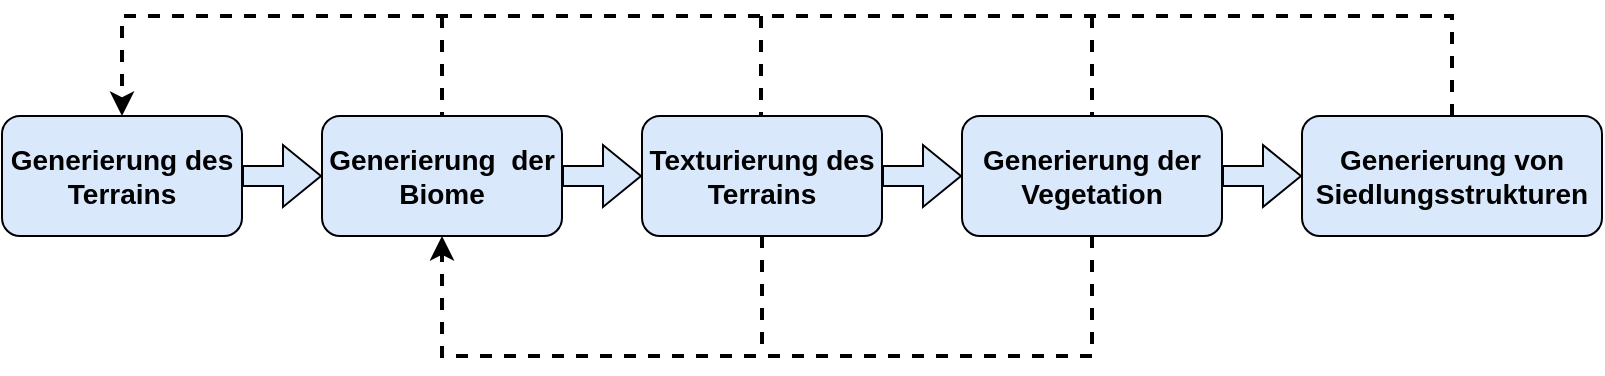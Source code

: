 <mxfile version="22.0.0" type="device">
  <diagram name="Seite-1" id="LI_FiQtw2HTBItlRKg6N">
    <mxGraphModel dx="1434" dy="754" grid="1" gridSize="10" guides="1" tooltips="1" connect="1" arrows="1" fold="1" page="1" pageScale="1" pageWidth="827" pageHeight="1169" math="0" shadow="0">
      <root>
        <mxCell id="0" />
        <mxCell id="1" parent="0" />
        <mxCell id="IOTHJntcrpDSe6gjznaF-21" style="edgeStyle=orthogonalEdgeStyle;rounded=0;orthogonalLoop=1;jettySize=auto;html=1;exitX=1;exitY=0.5;exitDx=0;exitDy=0;entryX=0;entryY=0.5;entryDx=0;entryDy=0;shape=flexArrow;fillColor=#dae8fc;strokeColor=#000000;" edge="1" parent="1" source="IOTHJntcrpDSe6gjznaF-1" target="IOTHJntcrpDSe6gjznaF-2">
          <mxGeometry relative="1" as="geometry" />
        </mxCell>
        <mxCell id="IOTHJntcrpDSe6gjznaF-1" value="&lt;font size=&quot;1&quot;&gt;&lt;b style=&quot;font-size: 14px;&quot;&gt;Generierung des Terrains&lt;/b&gt;&lt;/font&gt;" style="rounded=1;whiteSpace=wrap;html=1;fillColor=#dae8fc;strokeColor=#000000;" vertex="1" parent="1">
          <mxGeometry x="40" y="200" width="120" height="60" as="geometry" />
        </mxCell>
        <mxCell id="IOTHJntcrpDSe6gjznaF-19" style="edgeStyle=orthogonalEdgeStyle;rounded=0;orthogonalLoop=1;jettySize=auto;html=1;exitX=1;exitY=0.5;exitDx=0;exitDy=0;entryX=0;entryY=0.5;entryDx=0;entryDy=0;shape=flexArrow;fillColor=#dae8fc;strokeColor=#000000;" edge="1" parent="1" source="IOTHJntcrpDSe6gjznaF-2" target="IOTHJntcrpDSe6gjznaF-4">
          <mxGeometry relative="1" as="geometry" />
        </mxCell>
        <mxCell id="IOTHJntcrpDSe6gjznaF-2" value="&lt;font size=&quot;1&quot;&gt;&lt;b style=&quot;font-size: 14px;&quot;&gt;Generierung&amp;nbsp; der Biome&lt;/b&gt;&lt;/font&gt;" style="rounded=1;whiteSpace=wrap;html=1;fillColor=#dae8fc;strokeColor=#000000;" vertex="1" parent="1">
          <mxGeometry x="200" y="200" width="120" height="60" as="geometry" />
        </mxCell>
        <mxCell id="IOTHJntcrpDSe6gjznaF-22" style="edgeStyle=orthogonalEdgeStyle;rounded=0;orthogonalLoop=1;jettySize=auto;html=1;exitX=1;exitY=0.5;exitDx=0;exitDy=0;entryX=0;entryY=0.5;entryDx=0;entryDy=0;shape=flexArrow;fillColor=#dae8fc;strokeColor=#000000;" edge="1" parent="1" source="IOTHJntcrpDSe6gjznaF-6" target="IOTHJntcrpDSe6gjznaF-8">
          <mxGeometry relative="1" as="geometry" />
        </mxCell>
        <mxCell id="IOTHJntcrpDSe6gjznaF-6" value="&lt;font size=&quot;1&quot;&gt;&lt;b style=&quot;font-size: 14px;&quot;&gt;Generierung der Vegetation&lt;/b&gt;&lt;/font&gt;" style="whiteSpace=wrap;html=1;rounded=1;fillColor=#dae8fc;strokeColor=#000000;" vertex="1" parent="1">
          <mxGeometry x="520" y="200" width="130" height="60" as="geometry" />
        </mxCell>
        <mxCell id="IOTHJntcrpDSe6gjznaF-8" value="&lt;font style=&quot;font-size: 14px;&quot;&gt;&lt;b&gt;Generierung&lt;/b&gt;&lt;b&gt; &lt;/b&gt;&lt;b&gt;von Siedlungsstrukturen&lt;/b&gt;&lt;/font&gt;" style="whiteSpace=wrap;html=1;rounded=1;fillColor=#dae8fc;strokeColor=#000000;" vertex="1" parent="1">
          <mxGeometry x="690" y="200" width="150" height="60" as="geometry" />
        </mxCell>
        <mxCell id="IOTHJntcrpDSe6gjznaF-14" value="" style="endArrow=classic;html=1;rounded=0;exitX=0.5;exitY=0;exitDx=0;exitDy=0;entryX=0.5;entryY=0;entryDx=0;entryDy=0;strokeWidth=2;dashed=1;fillColor=#dae8fc;strokeColor=#000000;" edge="1" parent="1" source="IOTHJntcrpDSe6gjznaF-8" target="IOTHJntcrpDSe6gjznaF-1">
          <mxGeometry width="50" height="50" relative="1" as="geometry">
            <mxPoint x="390" y="410" as="sourcePoint" />
            <mxPoint x="440" y="360" as="targetPoint" />
            <Array as="points">
              <mxPoint x="765" y="150" />
              <mxPoint x="610" y="150" />
              <mxPoint x="330" y="150" />
              <mxPoint x="100" y="150" />
            </Array>
          </mxGeometry>
        </mxCell>
        <mxCell id="IOTHJntcrpDSe6gjznaF-20" style="edgeStyle=orthogonalEdgeStyle;rounded=0;orthogonalLoop=1;jettySize=auto;html=1;exitX=1;exitY=0.5;exitDx=0;exitDy=0;entryX=0;entryY=0.5;entryDx=0;entryDy=0;shape=flexArrow;fillColor=#dae8fc;strokeColor=#000000;" edge="1" parent="1" source="IOTHJntcrpDSe6gjznaF-4" target="IOTHJntcrpDSe6gjznaF-6">
          <mxGeometry relative="1" as="geometry" />
        </mxCell>
        <mxCell id="IOTHJntcrpDSe6gjznaF-4" value="&lt;font size=&quot;1&quot;&gt;&lt;b style=&quot;font-size: 14px;&quot;&gt;Texturierung des Terrains&lt;/b&gt;&lt;/font&gt;" style="whiteSpace=wrap;html=1;rounded=1;fillColor=#dae8fc;strokeColor=#000000;" vertex="1" parent="1">
          <mxGeometry x="360" y="200" width="120" height="60" as="geometry" />
        </mxCell>
        <mxCell id="IOTHJntcrpDSe6gjznaF-23" value="" style="endArrow=none;html=1;rounded=0;dashed=1;strokeWidth=2;entryX=0.5;entryY=0;entryDx=0;entryDy=0;fillColor=#dae8fc;strokeColor=#000000;" edge="1" parent="1" target="IOTHJntcrpDSe6gjznaF-2">
          <mxGeometry width="50" height="50" relative="1" as="geometry">
            <mxPoint x="260" y="150" as="sourcePoint" />
            <mxPoint x="520" y="290" as="targetPoint" />
          </mxGeometry>
        </mxCell>
        <mxCell id="IOTHJntcrpDSe6gjznaF-24" value="" style="endArrow=none;html=1;rounded=0;dashed=1;strokeWidth=2;entryX=0.5;entryY=0;entryDx=0;entryDy=0;fillColor=#dae8fc;strokeColor=#000000;" edge="1" parent="1">
          <mxGeometry width="50" height="50" relative="1" as="geometry">
            <mxPoint x="419.5" y="150" as="sourcePoint" />
            <mxPoint x="419.5" y="200" as="targetPoint" />
          </mxGeometry>
        </mxCell>
        <mxCell id="IOTHJntcrpDSe6gjznaF-25" value="" style="endArrow=none;html=1;rounded=0;dashed=1;strokeWidth=2;entryX=0.5;entryY=0;entryDx=0;entryDy=0;fillColor=#dae8fc;strokeColor=#000000;" edge="1" parent="1" target="IOTHJntcrpDSe6gjznaF-6">
          <mxGeometry width="50" height="50" relative="1" as="geometry">
            <mxPoint x="585" y="150" as="sourcePoint" />
            <mxPoint x="579.5" y="200" as="targetPoint" />
          </mxGeometry>
        </mxCell>
        <mxCell id="IOTHJntcrpDSe6gjznaF-27" value="" style="endArrow=classic;html=1;rounded=0;exitX=0.5;exitY=1;exitDx=0;exitDy=0;entryX=0.5;entryY=1;entryDx=0;entryDy=0;strokeWidth=2;dashed=1;fillColor=#dae8fc;strokeColor=#000000;" edge="1" parent="1" source="IOTHJntcrpDSe6gjznaF-6" target="IOTHJntcrpDSe6gjznaF-2">
          <mxGeometry width="50" height="50" relative="1" as="geometry">
            <mxPoint x="750" y="510" as="sourcePoint" />
            <mxPoint x="110" y="510" as="targetPoint" />
            <Array as="points">
              <mxPoint x="585" y="320" />
              <mxPoint x="260" y="320" />
            </Array>
          </mxGeometry>
        </mxCell>
        <mxCell id="IOTHJntcrpDSe6gjznaF-29" value="" style="endArrow=none;html=1;rounded=0;dashed=1;strokeWidth=2;fillColor=#dae8fc;strokeColor=#000000;exitX=0.5;exitY=1;exitDx=0;exitDy=0;" edge="1" parent="1" source="IOTHJntcrpDSe6gjznaF-4">
          <mxGeometry width="50" height="50" relative="1" as="geometry">
            <mxPoint x="390" y="390" as="sourcePoint" />
            <mxPoint x="420" y="320" as="targetPoint" />
          </mxGeometry>
        </mxCell>
      </root>
    </mxGraphModel>
  </diagram>
</mxfile>
